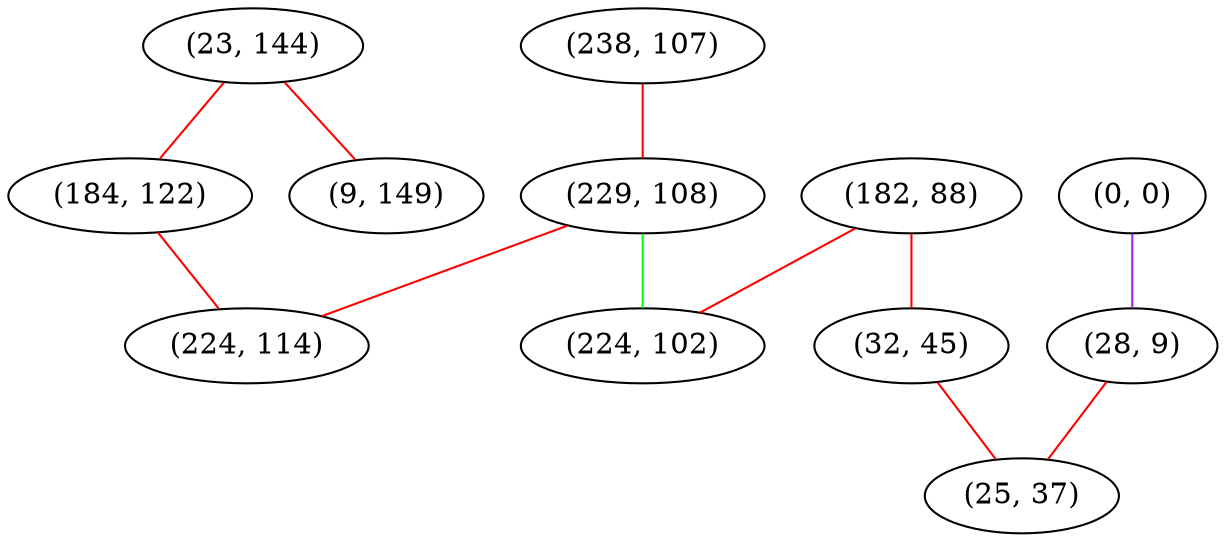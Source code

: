 graph "" {
"(238, 107)";
"(0, 0)";
"(23, 144)";
"(182, 88)";
"(9, 149)";
"(229, 108)";
"(28, 9)";
"(32, 45)";
"(184, 122)";
"(224, 114)";
"(224, 102)";
"(25, 37)";
"(238, 107)" -- "(229, 108)"  [color=red, key=0, weight=1];
"(0, 0)" -- "(28, 9)"  [color=purple, key=0, weight=4];
"(23, 144)" -- "(9, 149)"  [color=red, key=0, weight=1];
"(23, 144)" -- "(184, 122)"  [color=red, key=0, weight=1];
"(182, 88)" -- "(224, 102)"  [color=red, key=0, weight=1];
"(182, 88)" -- "(32, 45)"  [color=red, key=0, weight=1];
"(229, 108)" -- "(224, 102)"  [color=green, key=0, weight=2];
"(229, 108)" -- "(224, 114)"  [color=red, key=0, weight=1];
"(28, 9)" -- "(25, 37)"  [color=red, key=0, weight=1];
"(32, 45)" -- "(25, 37)"  [color=red, key=0, weight=1];
"(184, 122)" -- "(224, 114)"  [color=red, key=0, weight=1];
}
